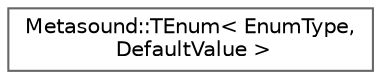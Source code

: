 digraph "Graphical Class Hierarchy"
{
 // INTERACTIVE_SVG=YES
 // LATEX_PDF_SIZE
  bgcolor="transparent";
  edge [fontname=Helvetica,fontsize=10,labelfontname=Helvetica,labelfontsize=10];
  node [fontname=Helvetica,fontsize=10,shape=box,height=0.2,width=0.4];
  rankdir="LR";
  Node0 [id="Node000000",label="Metasound::TEnum\< EnumType,\l DefaultValue \>",height=0.2,width=0.4,color="grey40", fillcolor="white", style="filled",URL="$d5/d69/classMetasound_1_1TEnum.html",tooltip="Metasound Enum Wrapper."];
}
